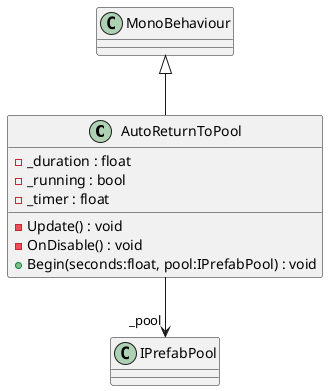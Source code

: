 @startuml
class AutoReturnToPool {
    - _duration : float
    - _running : bool
    - _timer : float
    - Update() : void
    - OnDisable() : void
    + Begin(seconds:float, pool:IPrefabPool) : void
}
MonoBehaviour <|-- AutoReturnToPool
AutoReturnToPool --> "_pool" IPrefabPool
@enduml
